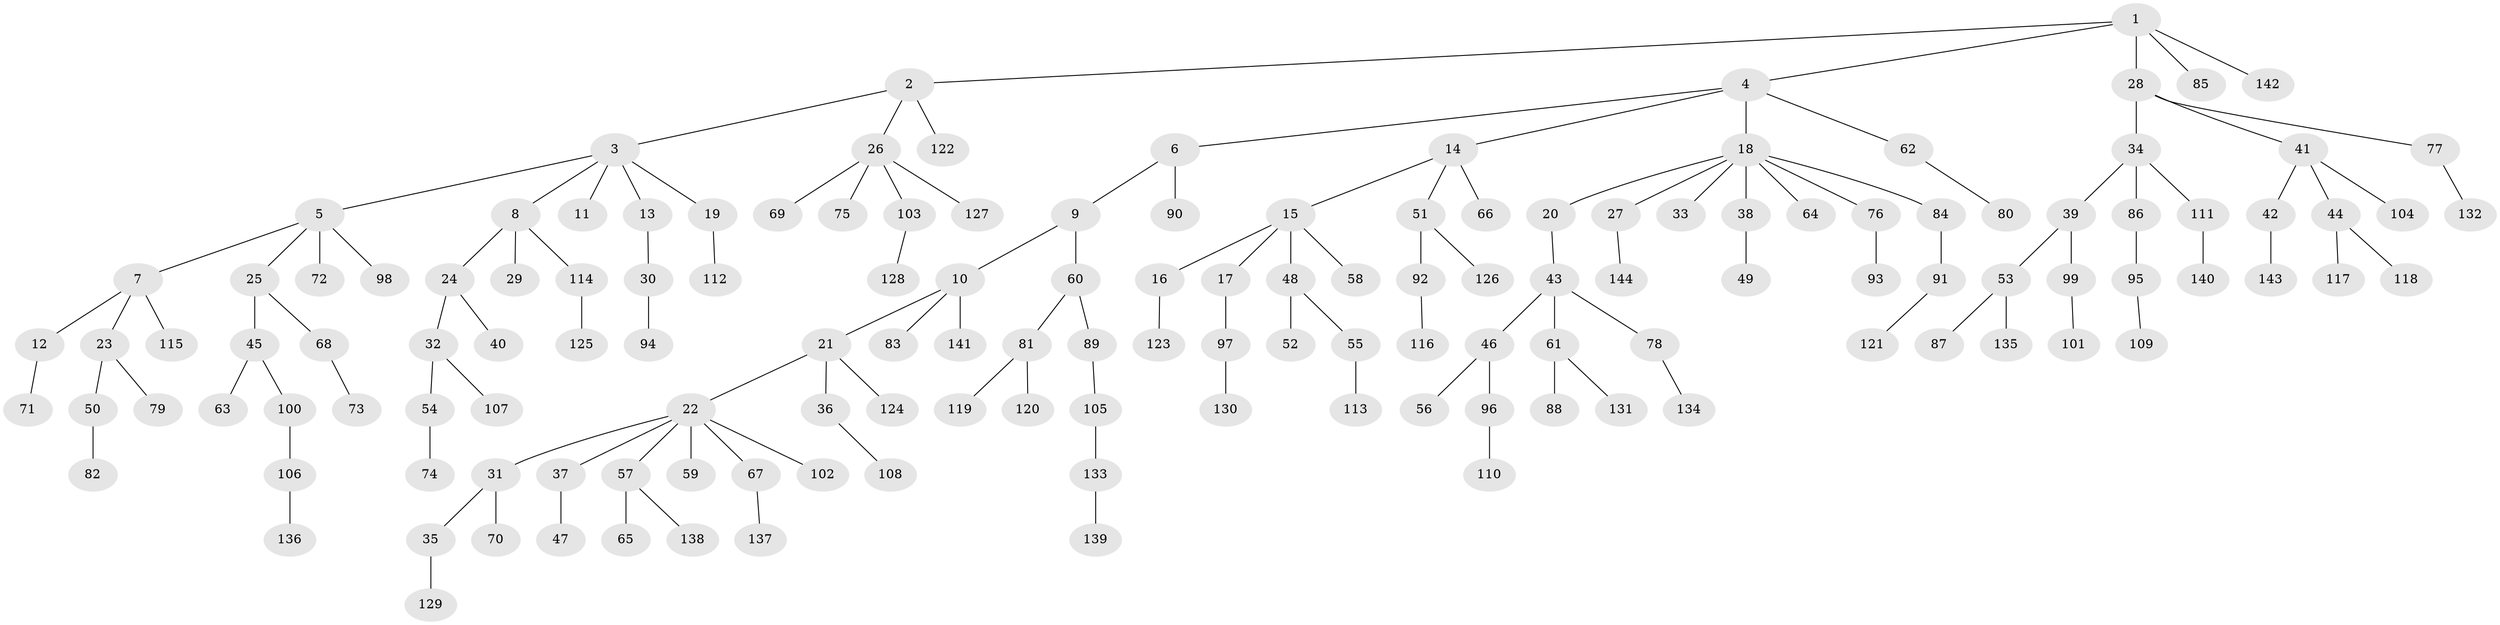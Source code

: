 // coarse degree distribution, {4: 0.07920792079207921, 3: 0.13861386138613863, 5: 0.0297029702970297, 2: 0.2376237623762376, 1: 0.49504950495049505, 7: 0.009900990099009901, 6: 0.009900990099009901}
// Generated by graph-tools (version 1.1) at 2025/51/03/04/25 22:51:39]
// undirected, 144 vertices, 143 edges
graph export_dot {
  node [color=gray90,style=filled];
  1;
  2;
  3;
  4;
  5;
  6;
  7;
  8;
  9;
  10;
  11;
  12;
  13;
  14;
  15;
  16;
  17;
  18;
  19;
  20;
  21;
  22;
  23;
  24;
  25;
  26;
  27;
  28;
  29;
  30;
  31;
  32;
  33;
  34;
  35;
  36;
  37;
  38;
  39;
  40;
  41;
  42;
  43;
  44;
  45;
  46;
  47;
  48;
  49;
  50;
  51;
  52;
  53;
  54;
  55;
  56;
  57;
  58;
  59;
  60;
  61;
  62;
  63;
  64;
  65;
  66;
  67;
  68;
  69;
  70;
  71;
  72;
  73;
  74;
  75;
  76;
  77;
  78;
  79;
  80;
  81;
  82;
  83;
  84;
  85;
  86;
  87;
  88;
  89;
  90;
  91;
  92;
  93;
  94;
  95;
  96;
  97;
  98;
  99;
  100;
  101;
  102;
  103;
  104;
  105;
  106;
  107;
  108;
  109;
  110;
  111;
  112;
  113;
  114;
  115;
  116;
  117;
  118;
  119;
  120;
  121;
  122;
  123;
  124;
  125;
  126;
  127;
  128;
  129;
  130;
  131;
  132;
  133;
  134;
  135;
  136;
  137;
  138;
  139;
  140;
  141;
  142;
  143;
  144;
  1 -- 2;
  1 -- 4;
  1 -- 28;
  1 -- 85;
  1 -- 142;
  2 -- 3;
  2 -- 26;
  2 -- 122;
  3 -- 5;
  3 -- 8;
  3 -- 11;
  3 -- 13;
  3 -- 19;
  4 -- 6;
  4 -- 14;
  4 -- 18;
  4 -- 62;
  5 -- 7;
  5 -- 25;
  5 -- 72;
  5 -- 98;
  6 -- 9;
  6 -- 90;
  7 -- 12;
  7 -- 23;
  7 -- 115;
  8 -- 24;
  8 -- 29;
  8 -- 114;
  9 -- 10;
  9 -- 60;
  10 -- 21;
  10 -- 83;
  10 -- 141;
  12 -- 71;
  13 -- 30;
  14 -- 15;
  14 -- 51;
  14 -- 66;
  15 -- 16;
  15 -- 17;
  15 -- 48;
  15 -- 58;
  16 -- 123;
  17 -- 97;
  18 -- 20;
  18 -- 27;
  18 -- 33;
  18 -- 38;
  18 -- 64;
  18 -- 76;
  18 -- 84;
  19 -- 112;
  20 -- 43;
  21 -- 22;
  21 -- 36;
  21 -- 124;
  22 -- 31;
  22 -- 37;
  22 -- 57;
  22 -- 59;
  22 -- 67;
  22 -- 102;
  23 -- 50;
  23 -- 79;
  24 -- 32;
  24 -- 40;
  25 -- 45;
  25 -- 68;
  26 -- 69;
  26 -- 75;
  26 -- 103;
  26 -- 127;
  27 -- 144;
  28 -- 34;
  28 -- 41;
  28 -- 77;
  30 -- 94;
  31 -- 35;
  31 -- 70;
  32 -- 54;
  32 -- 107;
  34 -- 39;
  34 -- 86;
  34 -- 111;
  35 -- 129;
  36 -- 108;
  37 -- 47;
  38 -- 49;
  39 -- 53;
  39 -- 99;
  41 -- 42;
  41 -- 44;
  41 -- 104;
  42 -- 143;
  43 -- 46;
  43 -- 61;
  43 -- 78;
  44 -- 117;
  44 -- 118;
  45 -- 63;
  45 -- 100;
  46 -- 56;
  46 -- 96;
  48 -- 52;
  48 -- 55;
  50 -- 82;
  51 -- 92;
  51 -- 126;
  53 -- 87;
  53 -- 135;
  54 -- 74;
  55 -- 113;
  57 -- 65;
  57 -- 138;
  60 -- 81;
  60 -- 89;
  61 -- 88;
  61 -- 131;
  62 -- 80;
  67 -- 137;
  68 -- 73;
  76 -- 93;
  77 -- 132;
  78 -- 134;
  81 -- 119;
  81 -- 120;
  84 -- 91;
  86 -- 95;
  89 -- 105;
  91 -- 121;
  92 -- 116;
  95 -- 109;
  96 -- 110;
  97 -- 130;
  99 -- 101;
  100 -- 106;
  103 -- 128;
  105 -- 133;
  106 -- 136;
  111 -- 140;
  114 -- 125;
  133 -- 139;
}
